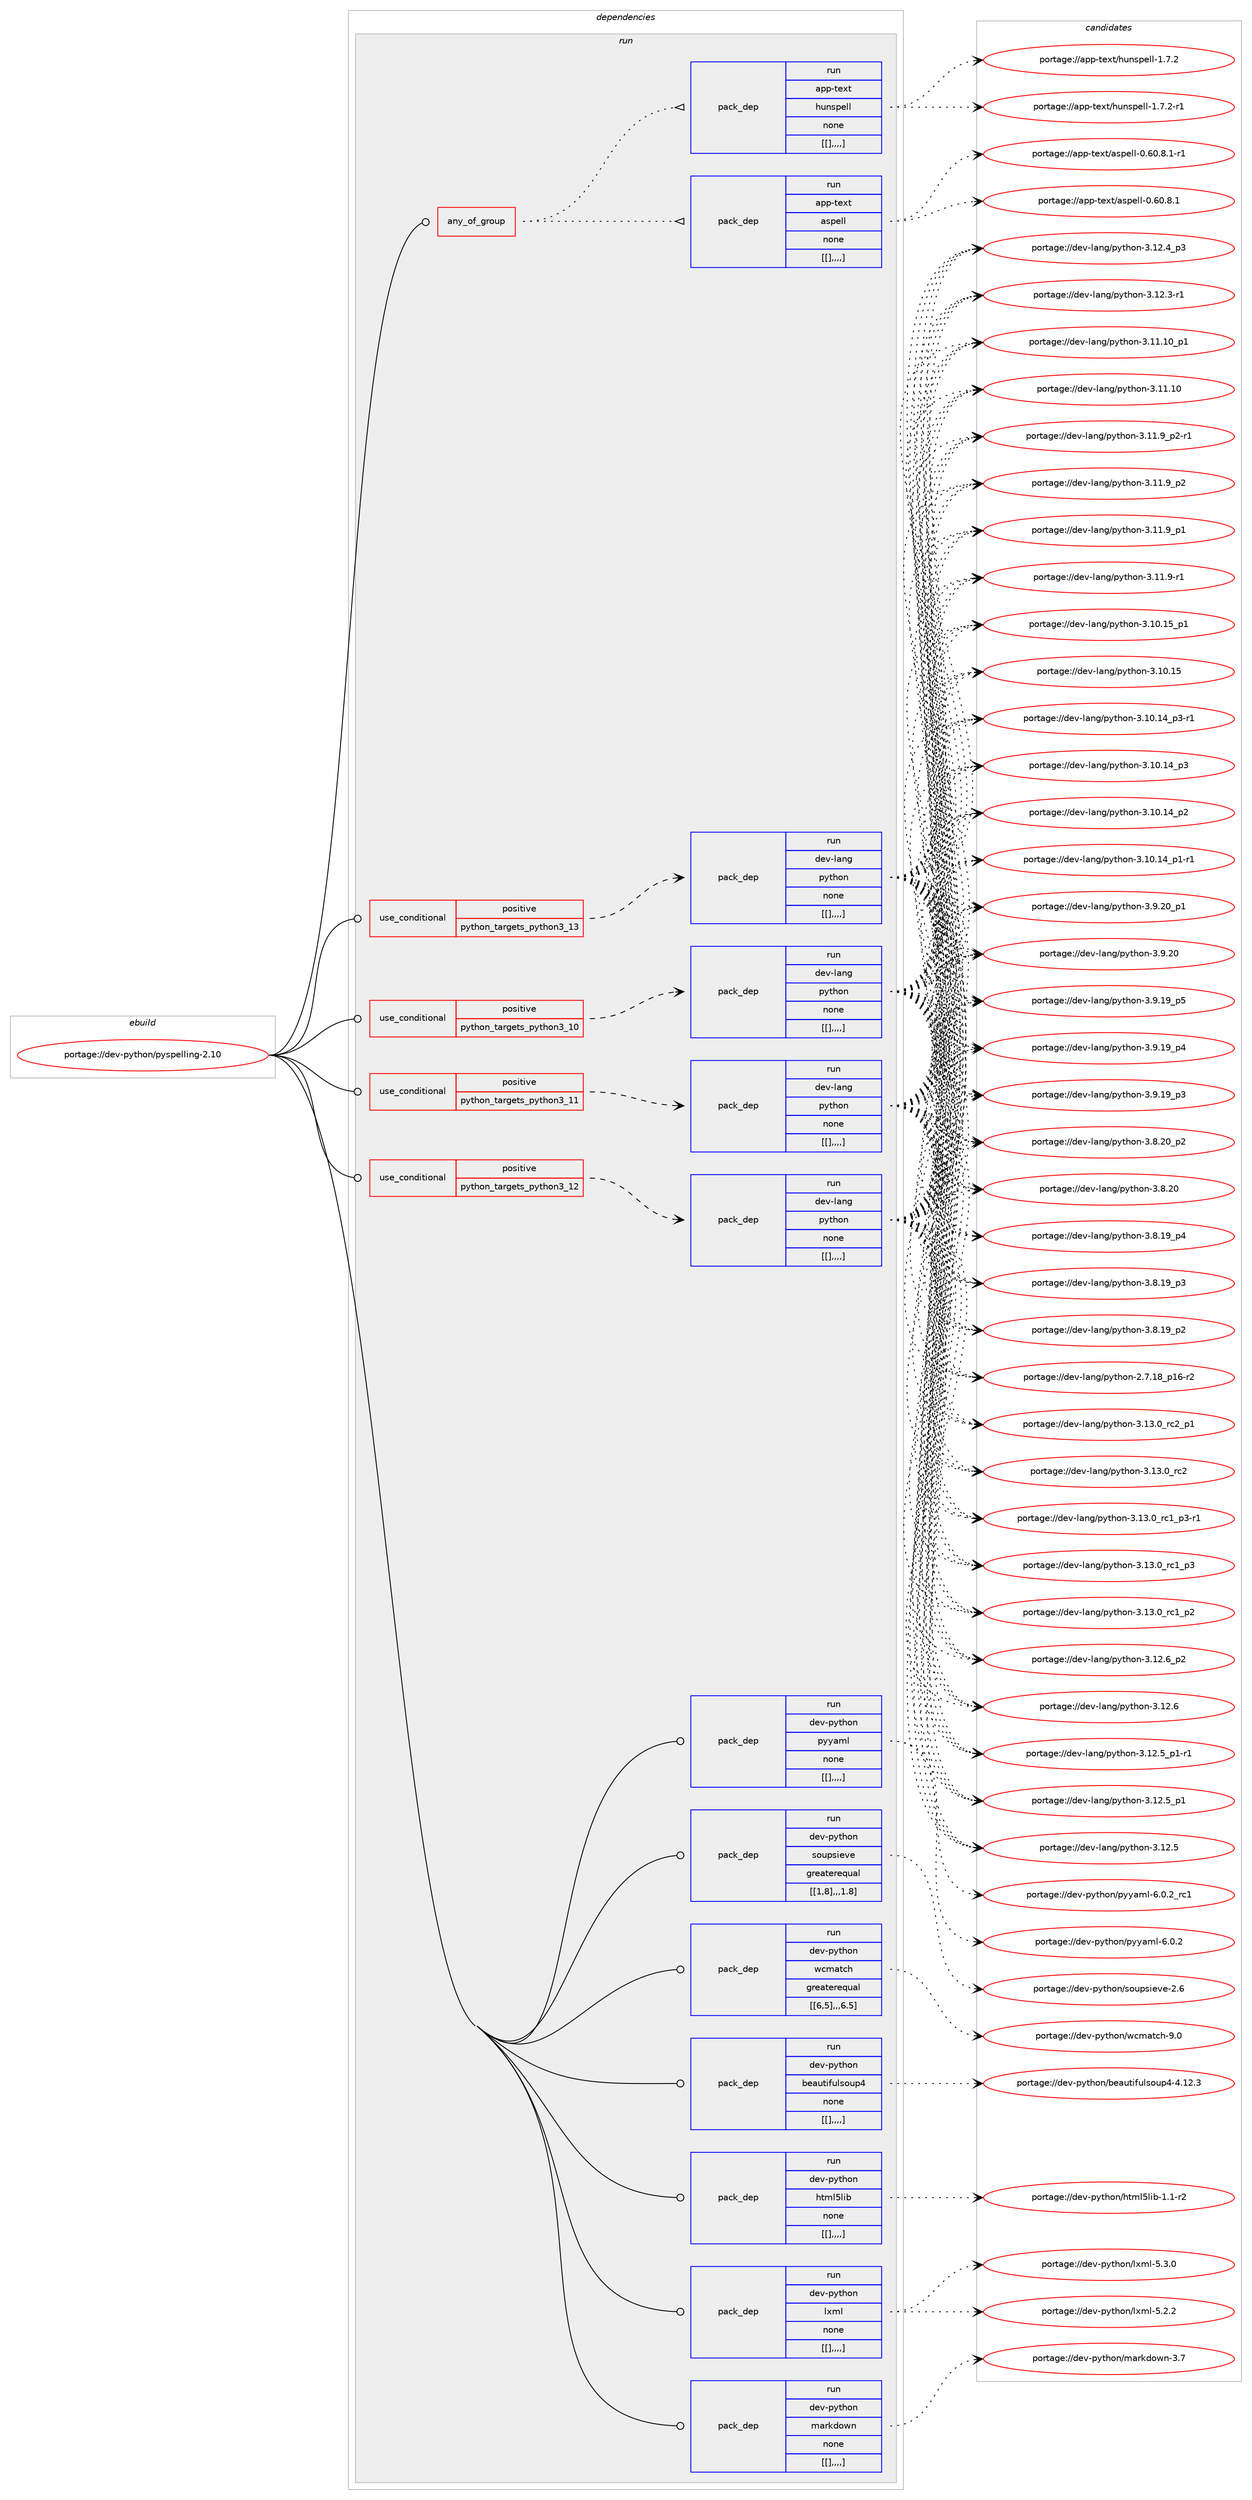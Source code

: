 digraph prolog {

# *************
# Graph options
# *************

newrank=true;
concentrate=true;
compound=true;
graph [rankdir=LR,fontname=Helvetica,fontsize=10,ranksep=1.5];#, ranksep=2.5, nodesep=0.2];
edge  [arrowhead=vee];
node  [fontname=Helvetica,fontsize=10];

# **********
# The ebuild
# **********

subgraph cluster_leftcol {
color=gray;
label=<<i>ebuild</i>>;
id [label="portage://dev-python/pyspelling-2.10", color=red, width=4, href="../dev-python/pyspelling-2.10.svg"];
}

# ****************
# The dependencies
# ****************

subgraph cluster_midcol {
color=gray;
label=<<i>dependencies</i>>;
subgraph cluster_compile {
fillcolor="#eeeeee";
style=filled;
label=<<i>compile</i>>;
}
subgraph cluster_compileandrun {
fillcolor="#eeeeee";
style=filled;
label=<<i>compile and run</i>>;
}
subgraph cluster_run {
fillcolor="#eeeeee";
style=filled;
label=<<i>run</i>>;
subgraph any1102 {
dependency161570 [label=<<TABLE BORDER="0" CELLBORDER="1" CELLSPACING="0" CELLPADDING="4"><TR><TD CELLPADDING="10">any_of_group</TD></TR></TABLE>>, shape=none, color=red];subgraph pack120979 {
dependency161571 [label=<<TABLE BORDER="0" CELLBORDER="1" CELLSPACING="0" CELLPADDING="4" WIDTH="220"><TR><TD ROWSPAN="6" CELLPADDING="30">pack_dep</TD></TR><TR><TD WIDTH="110">run</TD></TR><TR><TD>app-text</TD></TR><TR><TD>aspell</TD></TR><TR><TD>none</TD></TR><TR><TD>[[],,,,]</TD></TR></TABLE>>, shape=none, color=blue];
}
dependency161570:e -> dependency161571:w [weight=20,style="dotted",arrowhead="oinv"];
subgraph pack120980 {
dependency161572 [label=<<TABLE BORDER="0" CELLBORDER="1" CELLSPACING="0" CELLPADDING="4" WIDTH="220"><TR><TD ROWSPAN="6" CELLPADDING="30">pack_dep</TD></TR><TR><TD WIDTH="110">run</TD></TR><TR><TD>app-text</TD></TR><TR><TD>hunspell</TD></TR><TR><TD>none</TD></TR><TR><TD>[[],,,,]</TD></TR></TABLE>>, shape=none, color=blue];
}
dependency161570:e -> dependency161572:w [weight=20,style="dotted",arrowhead="oinv"];
}
id:e -> dependency161570:w [weight=20,style="solid",arrowhead="odot"];
subgraph cond39339 {
dependency161573 [label=<<TABLE BORDER="0" CELLBORDER="1" CELLSPACING="0" CELLPADDING="4"><TR><TD ROWSPAN="3" CELLPADDING="10">use_conditional</TD></TR><TR><TD>positive</TD></TR><TR><TD>python_targets_python3_10</TD></TR></TABLE>>, shape=none, color=red];
subgraph pack120981 {
dependency161574 [label=<<TABLE BORDER="0" CELLBORDER="1" CELLSPACING="0" CELLPADDING="4" WIDTH="220"><TR><TD ROWSPAN="6" CELLPADDING="30">pack_dep</TD></TR><TR><TD WIDTH="110">run</TD></TR><TR><TD>dev-lang</TD></TR><TR><TD>python</TD></TR><TR><TD>none</TD></TR><TR><TD>[[],,,,]</TD></TR></TABLE>>, shape=none, color=blue];
}
dependency161573:e -> dependency161574:w [weight=20,style="dashed",arrowhead="vee"];
}
id:e -> dependency161573:w [weight=20,style="solid",arrowhead="odot"];
subgraph cond39340 {
dependency161575 [label=<<TABLE BORDER="0" CELLBORDER="1" CELLSPACING="0" CELLPADDING="4"><TR><TD ROWSPAN="3" CELLPADDING="10">use_conditional</TD></TR><TR><TD>positive</TD></TR><TR><TD>python_targets_python3_11</TD></TR></TABLE>>, shape=none, color=red];
subgraph pack120982 {
dependency161576 [label=<<TABLE BORDER="0" CELLBORDER="1" CELLSPACING="0" CELLPADDING="4" WIDTH="220"><TR><TD ROWSPAN="6" CELLPADDING="30">pack_dep</TD></TR><TR><TD WIDTH="110">run</TD></TR><TR><TD>dev-lang</TD></TR><TR><TD>python</TD></TR><TR><TD>none</TD></TR><TR><TD>[[],,,,]</TD></TR></TABLE>>, shape=none, color=blue];
}
dependency161575:e -> dependency161576:w [weight=20,style="dashed",arrowhead="vee"];
}
id:e -> dependency161575:w [weight=20,style="solid",arrowhead="odot"];
subgraph cond39341 {
dependency161577 [label=<<TABLE BORDER="0" CELLBORDER="1" CELLSPACING="0" CELLPADDING="4"><TR><TD ROWSPAN="3" CELLPADDING="10">use_conditional</TD></TR><TR><TD>positive</TD></TR><TR><TD>python_targets_python3_12</TD></TR></TABLE>>, shape=none, color=red];
subgraph pack120983 {
dependency161578 [label=<<TABLE BORDER="0" CELLBORDER="1" CELLSPACING="0" CELLPADDING="4" WIDTH="220"><TR><TD ROWSPAN="6" CELLPADDING="30">pack_dep</TD></TR><TR><TD WIDTH="110">run</TD></TR><TR><TD>dev-lang</TD></TR><TR><TD>python</TD></TR><TR><TD>none</TD></TR><TR><TD>[[],,,,]</TD></TR></TABLE>>, shape=none, color=blue];
}
dependency161577:e -> dependency161578:w [weight=20,style="dashed",arrowhead="vee"];
}
id:e -> dependency161577:w [weight=20,style="solid",arrowhead="odot"];
subgraph cond39342 {
dependency161579 [label=<<TABLE BORDER="0" CELLBORDER="1" CELLSPACING="0" CELLPADDING="4"><TR><TD ROWSPAN="3" CELLPADDING="10">use_conditional</TD></TR><TR><TD>positive</TD></TR><TR><TD>python_targets_python3_13</TD></TR></TABLE>>, shape=none, color=red];
subgraph pack120984 {
dependency161580 [label=<<TABLE BORDER="0" CELLBORDER="1" CELLSPACING="0" CELLPADDING="4" WIDTH="220"><TR><TD ROWSPAN="6" CELLPADDING="30">pack_dep</TD></TR><TR><TD WIDTH="110">run</TD></TR><TR><TD>dev-lang</TD></TR><TR><TD>python</TD></TR><TR><TD>none</TD></TR><TR><TD>[[],,,,]</TD></TR></TABLE>>, shape=none, color=blue];
}
dependency161579:e -> dependency161580:w [weight=20,style="dashed",arrowhead="vee"];
}
id:e -> dependency161579:w [weight=20,style="solid",arrowhead="odot"];
subgraph pack120985 {
dependency161581 [label=<<TABLE BORDER="0" CELLBORDER="1" CELLSPACING="0" CELLPADDING="4" WIDTH="220"><TR><TD ROWSPAN="6" CELLPADDING="30">pack_dep</TD></TR><TR><TD WIDTH="110">run</TD></TR><TR><TD>dev-python</TD></TR><TR><TD>beautifulsoup4</TD></TR><TR><TD>none</TD></TR><TR><TD>[[],,,,]</TD></TR></TABLE>>, shape=none, color=blue];
}
id:e -> dependency161581:w [weight=20,style="solid",arrowhead="odot"];
subgraph pack120986 {
dependency161582 [label=<<TABLE BORDER="0" CELLBORDER="1" CELLSPACING="0" CELLPADDING="4" WIDTH="220"><TR><TD ROWSPAN="6" CELLPADDING="30">pack_dep</TD></TR><TR><TD WIDTH="110">run</TD></TR><TR><TD>dev-python</TD></TR><TR><TD>html5lib</TD></TR><TR><TD>none</TD></TR><TR><TD>[[],,,,]</TD></TR></TABLE>>, shape=none, color=blue];
}
id:e -> dependency161582:w [weight=20,style="solid",arrowhead="odot"];
subgraph pack120987 {
dependency161583 [label=<<TABLE BORDER="0" CELLBORDER="1" CELLSPACING="0" CELLPADDING="4" WIDTH="220"><TR><TD ROWSPAN="6" CELLPADDING="30">pack_dep</TD></TR><TR><TD WIDTH="110">run</TD></TR><TR><TD>dev-python</TD></TR><TR><TD>lxml</TD></TR><TR><TD>none</TD></TR><TR><TD>[[],,,,]</TD></TR></TABLE>>, shape=none, color=blue];
}
id:e -> dependency161583:w [weight=20,style="solid",arrowhead="odot"];
subgraph pack120988 {
dependency161584 [label=<<TABLE BORDER="0" CELLBORDER="1" CELLSPACING="0" CELLPADDING="4" WIDTH="220"><TR><TD ROWSPAN="6" CELLPADDING="30">pack_dep</TD></TR><TR><TD WIDTH="110">run</TD></TR><TR><TD>dev-python</TD></TR><TR><TD>markdown</TD></TR><TR><TD>none</TD></TR><TR><TD>[[],,,,]</TD></TR></TABLE>>, shape=none, color=blue];
}
id:e -> dependency161584:w [weight=20,style="solid",arrowhead="odot"];
subgraph pack120989 {
dependency161585 [label=<<TABLE BORDER="0" CELLBORDER="1" CELLSPACING="0" CELLPADDING="4" WIDTH="220"><TR><TD ROWSPAN="6" CELLPADDING="30">pack_dep</TD></TR><TR><TD WIDTH="110">run</TD></TR><TR><TD>dev-python</TD></TR><TR><TD>pyyaml</TD></TR><TR><TD>none</TD></TR><TR><TD>[[],,,,]</TD></TR></TABLE>>, shape=none, color=blue];
}
id:e -> dependency161585:w [weight=20,style="solid",arrowhead="odot"];
subgraph pack120990 {
dependency161586 [label=<<TABLE BORDER="0" CELLBORDER="1" CELLSPACING="0" CELLPADDING="4" WIDTH="220"><TR><TD ROWSPAN="6" CELLPADDING="30">pack_dep</TD></TR><TR><TD WIDTH="110">run</TD></TR><TR><TD>dev-python</TD></TR><TR><TD>soupsieve</TD></TR><TR><TD>greaterequal</TD></TR><TR><TD>[[1,8],,,1.8]</TD></TR></TABLE>>, shape=none, color=blue];
}
id:e -> dependency161586:w [weight=20,style="solid",arrowhead="odot"];
subgraph pack120991 {
dependency161587 [label=<<TABLE BORDER="0" CELLBORDER="1" CELLSPACING="0" CELLPADDING="4" WIDTH="220"><TR><TD ROWSPAN="6" CELLPADDING="30">pack_dep</TD></TR><TR><TD WIDTH="110">run</TD></TR><TR><TD>dev-python</TD></TR><TR><TD>wcmatch</TD></TR><TR><TD>greaterequal</TD></TR><TR><TD>[[6,5],,,6.5]</TD></TR></TABLE>>, shape=none, color=blue];
}
id:e -> dependency161587:w [weight=20,style="solid",arrowhead="odot"];
}
}

# **************
# The candidates
# **************

subgraph cluster_choices {
rank=same;
color=gray;
label=<<i>candidates</i>>;

subgraph choice120979 {
color=black;
nodesep=1;
choice971121124511610112011647971151121011081084548465448465646494511449 [label="portage://app-text/aspell-0.60.8.1-r1", color=red, width=4,href="../app-text/aspell-0.60.8.1-r1.svg"];
choice97112112451161011201164797115112101108108454846544846564649 [label="portage://app-text/aspell-0.60.8.1", color=red, width=4,href="../app-text/aspell-0.60.8.1.svg"];
dependency161571:e -> choice971121124511610112011647971151121011081084548465448465646494511449:w [style=dotted,weight="100"];
dependency161571:e -> choice97112112451161011201164797115112101108108454846544846564649:w [style=dotted,weight="100"];
}
subgraph choice120980 {
color=black;
nodesep=1;
choice9711211245116101120116471041171101151121011081084549465546504511449 [label="portage://app-text/hunspell-1.7.2-r1", color=red, width=4,href="../app-text/hunspell-1.7.2-r1.svg"];
choice971121124511610112011647104117110115112101108108454946554650 [label="portage://app-text/hunspell-1.7.2", color=red, width=4,href="../app-text/hunspell-1.7.2.svg"];
dependency161572:e -> choice9711211245116101120116471041171101151121011081084549465546504511449:w [style=dotted,weight="100"];
dependency161572:e -> choice971121124511610112011647104117110115112101108108454946554650:w [style=dotted,weight="100"];
}
subgraph choice120981 {
color=black;
nodesep=1;
choice100101118451089711010347112121116104111110455146495146489511499509511249 [label="portage://dev-lang/python-3.13.0_rc2_p1", color=red, width=4,href="../dev-lang/python-3.13.0_rc2_p1.svg"];
choice10010111845108971101034711212111610411111045514649514648951149950 [label="portage://dev-lang/python-3.13.0_rc2", color=red, width=4,href="../dev-lang/python-3.13.0_rc2.svg"];
choice1001011184510897110103471121211161041111104551464951464895114994995112514511449 [label="portage://dev-lang/python-3.13.0_rc1_p3-r1", color=red, width=4,href="../dev-lang/python-3.13.0_rc1_p3-r1.svg"];
choice100101118451089711010347112121116104111110455146495146489511499499511251 [label="portage://dev-lang/python-3.13.0_rc1_p3", color=red, width=4,href="../dev-lang/python-3.13.0_rc1_p3.svg"];
choice100101118451089711010347112121116104111110455146495146489511499499511250 [label="portage://dev-lang/python-3.13.0_rc1_p2", color=red, width=4,href="../dev-lang/python-3.13.0_rc1_p2.svg"];
choice100101118451089711010347112121116104111110455146495046549511250 [label="portage://dev-lang/python-3.12.6_p2", color=red, width=4,href="../dev-lang/python-3.12.6_p2.svg"];
choice10010111845108971101034711212111610411111045514649504654 [label="portage://dev-lang/python-3.12.6", color=red, width=4,href="../dev-lang/python-3.12.6.svg"];
choice1001011184510897110103471121211161041111104551464950465395112494511449 [label="portage://dev-lang/python-3.12.5_p1-r1", color=red, width=4,href="../dev-lang/python-3.12.5_p1-r1.svg"];
choice100101118451089711010347112121116104111110455146495046539511249 [label="portage://dev-lang/python-3.12.5_p1", color=red, width=4,href="../dev-lang/python-3.12.5_p1.svg"];
choice10010111845108971101034711212111610411111045514649504653 [label="portage://dev-lang/python-3.12.5", color=red, width=4,href="../dev-lang/python-3.12.5.svg"];
choice100101118451089711010347112121116104111110455146495046529511251 [label="portage://dev-lang/python-3.12.4_p3", color=red, width=4,href="../dev-lang/python-3.12.4_p3.svg"];
choice100101118451089711010347112121116104111110455146495046514511449 [label="portage://dev-lang/python-3.12.3-r1", color=red, width=4,href="../dev-lang/python-3.12.3-r1.svg"];
choice10010111845108971101034711212111610411111045514649494649489511249 [label="portage://dev-lang/python-3.11.10_p1", color=red, width=4,href="../dev-lang/python-3.11.10_p1.svg"];
choice1001011184510897110103471121211161041111104551464949464948 [label="portage://dev-lang/python-3.11.10", color=red, width=4,href="../dev-lang/python-3.11.10.svg"];
choice1001011184510897110103471121211161041111104551464949465795112504511449 [label="portage://dev-lang/python-3.11.9_p2-r1", color=red, width=4,href="../dev-lang/python-3.11.9_p2-r1.svg"];
choice100101118451089711010347112121116104111110455146494946579511250 [label="portage://dev-lang/python-3.11.9_p2", color=red, width=4,href="../dev-lang/python-3.11.9_p2.svg"];
choice100101118451089711010347112121116104111110455146494946579511249 [label="portage://dev-lang/python-3.11.9_p1", color=red, width=4,href="../dev-lang/python-3.11.9_p1.svg"];
choice100101118451089711010347112121116104111110455146494946574511449 [label="portage://dev-lang/python-3.11.9-r1", color=red, width=4,href="../dev-lang/python-3.11.9-r1.svg"];
choice10010111845108971101034711212111610411111045514649484649539511249 [label="portage://dev-lang/python-3.10.15_p1", color=red, width=4,href="../dev-lang/python-3.10.15_p1.svg"];
choice1001011184510897110103471121211161041111104551464948464953 [label="portage://dev-lang/python-3.10.15", color=red, width=4,href="../dev-lang/python-3.10.15.svg"];
choice100101118451089711010347112121116104111110455146494846495295112514511449 [label="portage://dev-lang/python-3.10.14_p3-r1", color=red, width=4,href="../dev-lang/python-3.10.14_p3-r1.svg"];
choice10010111845108971101034711212111610411111045514649484649529511251 [label="portage://dev-lang/python-3.10.14_p3", color=red, width=4,href="../dev-lang/python-3.10.14_p3.svg"];
choice10010111845108971101034711212111610411111045514649484649529511250 [label="portage://dev-lang/python-3.10.14_p2", color=red, width=4,href="../dev-lang/python-3.10.14_p2.svg"];
choice100101118451089711010347112121116104111110455146494846495295112494511449 [label="portage://dev-lang/python-3.10.14_p1-r1", color=red, width=4,href="../dev-lang/python-3.10.14_p1-r1.svg"];
choice100101118451089711010347112121116104111110455146574650489511249 [label="portage://dev-lang/python-3.9.20_p1", color=red, width=4,href="../dev-lang/python-3.9.20_p1.svg"];
choice10010111845108971101034711212111610411111045514657465048 [label="portage://dev-lang/python-3.9.20", color=red, width=4,href="../dev-lang/python-3.9.20.svg"];
choice100101118451089711010347112121116104111110455146574649579511253 [label="portage://dev-lang/python-3.9.19_p5", color=red, width=4,href="../dev-lang/python-3.9.19_p5.svg"];
choice100101118451089711010347112121116104111110455146574649579511252 [label="portage://dev-lang/python-3.9.19_p4", color=red, width=4,href="../dev-lang/python-3.9.19_p4.svg"];
choice100101118451089711010347112121116104111110455146574649579511251 [label="portage://dev-lang/python-3.9.19_p3", color=red, width=4,href="../dev-lang/python-3.9.19_p3.svg"];
choice100101118451089711010347112121116104111110455146564650489511250 [label="portage://dev-lang/python-3.8.20_p2", color=red, width=4,href="../dev-lang/python-3.8.20_p2.svg"];
choice10010111845108971101034711212111610411111045514656465048 [label="portage://dev-lang/python-3.8.20", color=red, width=4,href="../dev-lang/python-3.8.20.svg"];
choice100101118451089711010347112121116104111110455146564649579511252 [label="portage://dev-lang/python-3.8.19_p4", color=red, width=4,href="../dev-lang/python-3.8.19_p4.svg"];
choice100101118451089711010347112121116104111110455146564649579511251 [label="portage://dev-lang/python-3.8.19_p3", color=red, width=4,href="../dev-lang/python-3.8.19_p3.svg"];
choice100101118451089711010347112121116104111110455146564649579511250 [label="portage://dev-lang/python-3.8.19_p2", color=red, width=4,href="../dev-lang/python-3.8.19_p2.svg"];
choice100101118451089711010347112121116104111110455046554649569511249544511450 [label="portage://dev-lang/python-2.7.18_p16-r2", color=red, width=4,href="../dev-lang/python-2.7.18_p16-r2.svg"];
dependency161574:e -> choice100101118451089711010347112121116104111110455146495146489511499509511249:w [style=dotted,weight="100"];
dependency161574:e -> choice10010111845108971101034711212111610411111045514649514648951149950:w [style=dotted,weight="100"];
dependency161574:e -> choice1001011184510897110103471121211161041111104551464951464895114994995112514511449:w [style=dotted,weight="100"];
dependency161574:e -> choice100101118451089711010347112121116104111110455146495146489511499499511251:w [style=dotted,weight="100"];
dependency161574:e -> choice100101118451089711010347112121116104111110455146495146489511499499511250:w [style=dotted,weight="100"];
dependency161574:e -> choice100101118451089711010347112121116104111110455146495046549511250:w [style=dotted,weight="100"];
dependency161574:e -> choice10010111845108971101034711212111610411111045514649504654:w [style=dotted,weight="100"];
dependency161574:e -> choice1001011184510897110103471121211161041111104551464950465395112494511449:w [style=dotted,weight="100"];
dependency161574:e -> choice100101118451089711010347112121116104111110455146495046539511249:w [style=dotted,weight="100"];
dependency161574:e -> choice10010111845108971101034711212111610411111045514649504653:w [style=dotted,weight="100"];
dependency161574:e -> choice100101118451089711010347112121116104111110455146495046529511251:w [style=dotted,weight="100"];
dependency161574:e -> choice100101118451089711010347112121116104111110455146495046514511449:w [style=dotted,weight="100"];
dependency161574:e -> choice10010111845108971101034711212111610411111045514649494649489511249:w [style=dotted,weight="100"];
dependency161574:e -> choice1001011184510897110103471121211161041111104551464949464948:w [style=dotted,weight="100"];
dependency161574:e -> choice1001011184510897110103471121211161041111104551464949465795112504511449:w [style=dotted,weight="100"];
dependency161574:e -> choice100101118451089711010347112121116104111110455146494946579511250:w [style=dotted,weight="100"];
dependency161574:e -> choice100101118451089711010347112121116104111110455146494946579511249:w [style=dotted,weight="100"];
dependency161574:e -> choice100101118451089711010347112121116104111110455146494946574511449:w [style=dotted,weight="100"];
dependency161574:e -> choice10010111845108971101034711212111610411111045514649484649539511249:w [style=dotted,weight="100"];
dependency161574:e -> choice1001011184510897110103471121211161041111104551464948464953:w [style=dotted,weight="100"];
dependency161574:e -> choice100101118451089711010347112121116104111110455146494846495295112514511449:w [style=dotted,weight="100"];
dependency161574:e -> choice10010111845108971101034711212111610411111045514649484649529511251:w [style=dotted,weight="100"];
dependency161574:e -> choice10010111845108971101034711212111610411111045514649484649529511250:w [style=dotted,weight="100"];
dependency161574:e -> choice100101118451089711010347112121116104111110455146494846495295112494511449:w [style=dotted,weight="100"];
dependency161574:e -> choice100101118451089711010347112121116104111110455146574650489511249:w [style=dotted,weight="100"];
dependency161574:e -> choice10010111845108971101034711212111610411111045514657465048:w [style=dotted,weight="100"];
dependency161574:e -> choice100101118451089711010347112121116104111110455146574649579511253:w [style=dotted,weight="100"];
dependency161574:e -> choice100101118451089711010347112121116104111110455146574649579511252:w [style=dotted,weight="100"];
dependency161574:e -> choice100101118451089711010347112121116104111110455146574649579511251:w [style=dotted,weight="100"];
dependency161574:e -> choice100101118451089711010347112121116104111110455146564650489511250:w [style=dotted,weight="100"];
dependency161574:e -> choice10010111845108971101034711212111610411111045514656465048:w [style=dotted,weight="100"];
dependency161574:e -> choice100101118451089711010347112121116104111110455146564649579511252:w [style=dotted,weight="100"];
dependency161574:e -> choice100101118451089711010347112121116104111110455146564649579511251:w [style=dotted,weight="100"];
dependency161574:e -> choice100101118451089711010347112121116104111110455146564649579511250:w [style=dotted,weight="100"];
dependency161574:e -> choice100101118451089711010347112121116104111110455046554649569511249544511450:w [style=dotted,weight="100"];
}
subgraph choice120982 {
color=black;
nodesep=1;
choice100101118451089711010347112121116104111110455146495146489511499509511249 [label="portage://dev-lang/python-3.13.0_rc2_p1", color=red, width=4,href="../dev-lang/python-3.13.0_rc2_p1.svg"];
choice10010111845108971101034711212111610411111045514649514648951149950 [label="portage://dev-lang/python-3.13.0_rc2", color=red, width=4,href="../dev-lang/python-3.13.0_rc2.svg"];
choice1001011184510897110103471121211161041111104551464951464895114994995112514511449 [label="portage://dev-lang/python-3.13.0_rc1_p3-r1", color=red, width=4,href="../dev-lang/python-3.13.0_rc1_p3-r1.svg"];
choice100101118451089711010347112121116104111110455146495146489511499499511251 [label="portage://dev-lang/python-3.13.0_rc1_p3", color=red, width=4,href="../dev-lang/python-3.13.0_rc1_p3.svg"];
choice100101118451089711010347112121116104111110455146495146489511499499511250 [label="portage://dev-lang/python-3.13.0_rc1_p2", color=red, width=4,href="../dev-lang/python-3.13.0_rc1_p2.svg"];
choice100101118451089711010347112121116104111110455146495046549511250 [label="portage://dev-lang/python-3.12.6_p2", color=red, width=4,href="../dev-lang/python-3.12.6_p2.svg"];
choice10010111845108971101034711212111610411111045514649504654 [label="portage://dev-lang/python-3.12.6", color=red, width=4,href="../dev-lang/python-3.12.6.svg"];
choice1001011184510897110103471121211161041111104551464950465395112494511449 [label="portage://dev-lang/python-3.12.5_p1-r1", color=red, width=4,href="../dev-lang/python-3.12.5_p1-r1.svg"];
choice100101118451089711010347112121116104111110455146495046539511249 [label="portage://dev-lang/python-3.12.5_p1", color=red, width=4,href="../dev-lang/python-3.12.5_p1.svg"];
choice10010111845108971101034711212111610411111045514649504653 [label="portage://dev-lang/python-3.12.5", color=red, width=4,href="../dev-lang/python-3.12.5.svg"];
choice100101118451089711010347112121116104111110455146495046529511251 [label="portage://dev-lang/python-3.12.4_p3", color=red, width=4,href="../dev-lang/python-3.12.4_p3.svg"];
choice100101118451089711010347112121116104111110455146495046514511449 [label="portage://dev-lang/python-3.12.3-r1", color=red, width=4,href="../dev-lang/python-3.12.3-r1.svg"];
choice10010111845108971101034711212111610411111045514649494649489511249 [label="portage://dev-lang/python-3.11.10_p1", color=red, width=4,href="../dev-lang/python-3.11.10_p1.svg"];
choice1001011184510897110103471121211161041111104551464949464948 [label="portage://dev-lang/python-3.11.10", color=red, width=4,href="../dev-lang/python-3.11.10.svg"];
choice1001011184510897110103471121211161041111104551464949465795112504511449 [label="portage://dev-lang/python-3.11.9_p2-r1", color=red, width=4,href="../dev-lang/python-3.11.9_p2-r1.svg"];
choice100101118451089711010347112121116104111110455146494946579511250 [label="portage://dev-lang/python-3.11.9_p2", color=red, width=4,href="../dev-lang/python-3.11.9_p2.svg"];
choice100101118451089711010347112121116104111110455146494946579511249 [label="portage://dev-lang/python-3.11.9_p1", color=red, width=4,href="../dev-lang/python-3.11.9_p1.svg"];
choice100101118451089711010347112121116104111110455146494946574511449 [label="portage://dev-lang/python-3.11.9-r1", color=red, width=4,href="../dev-lang/python-3.11.9-r1.svg"];
choice10010111845108971101034711212111610411111045514649484649539511249 [label="portage://dev-lang/python-3.10.15_p1", color=red, width=4,href="../dev-lang/python-3.10.15_p1.svg"];
choice1001011184510897110103471121211161041111104551464948464953 [label="portage://dev-lang/python-3.10.15", color=red, width=4,href="../dev-lang/python-3.10.15.svg"];
choice100101118451089711010347112121116104111110455146494846495295112514511449 [label="portage://dev-lang/python-3.10.14_p3-r1", color=red, width=4,href="../dev-lang/python-3.10.14_p3-r1.svg"];
choice10010111845108971101034711212111610411111045514649484649529511251 [label="portage://dev-lang/python-3.10.14_p3", color=red, width=4,href="../dev-lang/python-3.10.14_p3.svg"];
choice10010111845108971101034711212111610411111045514649484649529511250 [label="portage://dev-lang/python-3.10.14_p2", color=red, width=4,href="../dev-lang/python-3.10.14_p2.svg"];
choice100101118451089711010347112121116104111110455146494846495295112494511449 [label="portage://dev-lang/python-3.10.14_p1-r1", color=red, width=4,href="../dev-lang/python-3.10.14_p1-r1.svg"];
choice100101118451089711010347112121116104111110455146574650489511249 [label="portage://dev-lang/python-3.9.20_p1", color=red, width=4,href="../dev-lang/python-3.9.20_p1.svg"];
choice10010111845108971101034711212111610411111045514657465048 [label="portage://dev-lang/python-3.9.20", color=red, width=4,href="../dev-lang/python-3.9.20.svg"];
choice100101118451089711010347112121116104111110455146574649579511253 [label="portage://dev-lang/python-3.9.19_p5", color=red, width=4,href="../dev-lang/python-3.9.19_p5.svg"];
choice100101118451089711010347112121116104111110455146574649579511252 [label="portage://dev-lang/python-3.9.19_p4", color=red, width=4,href="../dev-lang/python-3.9.19_p4.svg"];
choice100101118451089711010347112121116104111110455146574649579511251 [label="portage://dev-lang/python-3.9.19_p3", color=red, width=4,href="../dev-lang/python-3.9.19_p3.svg"];
choice100101118451089711010347112121116104111110455146564650489511250 [label="portage://dev-lang/python-3.8.20_p2", color=red, width=4,href="../dev-lang/python-3.8.20_p2.svg"];
choice10010111845108971101034711212111610411111045514656465048 [label="portage://dev-lang/python-3.8.20", color=red, width=4,href="../dev-lang/python-3.8.20.svg"];
choice100101118451089711010347112121116104111110455146564649579511252 [label="portage://dev-lang/python-3.8.19_p4", color=red, width=4,href="../dev-lang/python-3.8.19_p4.svg"];
choice100101118451089711010347112121116104111110455146564649579511251 [label="portage://dev-lang/python-3.8.19_p3", color=red, width=4,href="../dev-lang/python-3.8.19_p3.svg"];
choice100101118451089711010347112121116104111110455146564649579511250 [label="portage://dev-lang/python-3.8.19_p2", color=red, width=4,href="../dev-lang/python-3.8.19_p2.svg"];
choice100101118451089711010347112121116104111110455046554649569511249544511450 [label="portage://dev-lang/python-2.7.18_p16-r2", color=red, width=4,href="../dev-lang/python-2.7.18_p16-r2.svg"];
dependency161576:e -> choice100101118451089711010347112121116104111110455146495146489511499509511249:w [style=dotted,weight="100"];
dependency161576:e -> choice10010111845108971101034711212111610411111045514649514648951149950:w [style=dotted,weight="100"];
dependency161576:e -> choice1001011184510897110103471121211161041111104551464951464895114994995112514511449:w [style=dotted,weight="100"];
dependency161576:e -> choice100101118451089711010347112121116104111110455146495146489511499499511251:w [style=dotted,weight="100"];
dependency161576:e -> choice100101118451089711010347112121116104111110455146495146489511499499511250:w [style=dotted,weight="100"];
dependency161576:e -> choice100101118451089711010347112121116104111110455146495046549511250:w [style=dotted,weight="100"];
dependency161576:e -> choice10010111845108971101034711212111610411111045514649504654:w [style=dotted,weight="100"];
dependency161576:e -> choice1001011184510897110103471121211161041111104551464950465395112494511449:w [style=dotted,weight="100"];
dependency161576:e -> choice100101118451089711010347112121116104111110455146495046539511249:w [style=dotted,weight="100"];
dependency161576:e -> choice10010111845108971101034711212111610411111045514649504653:w [style=dotted,weight="100"];
dependency161576:e -> choice100101118451089711010347112121116104111110455146495046529511251:w [style=dotted,weight="100"];
dependency161576:e -> choice100101118451089711010347112121116104111110455146495046514511449:w [style=dotted,weight="100"];
dependency161576:e -> choice10010111845108971101034711212111610411111045514649494649489511249:w [style=dotted,weight="100"];
dependency161576:e -> choice1001011184510897110103471121211161041111104551464949464948:w [style=dotted,weight="100"];
dependency161576:e -> choice1001011184510897110103471121211161041111104551464949465795112504511449:w [style=dotted,weight="100"];
dependency161576:e -> choice100101118451089711010347112121116104111110455146494946579511250:w [style=dotted,weight="100"];
dependency161576:e -> choice100101118451089711010347112121116104111110455146494946579511249:w [style=dotted,weight="100"];
dependency161576:e -> choice100101118451089711010347112121116104111110455146494946574511449:w [style=dotted,weight="100"];
dependency161576:e -> choice10010111845108971101034711212111610411111045514649484649539511249:w [style=dotted,weight="100"];
dependency161576:e -> choice1001011184510897110103471121211161041111104551464948464953:w [style=dotted,weight="100"];
dependency161576:e -> choice100101118451089711010347112121116104111110455146494846495295112514511449:w [style=dotted,weight="100"];
dependency161576:e -> choice10010111845108971101034711212111610411111045514649484649529511251:w [style=dotted,weight="100"];
dependency161576:e -> choice10010111845108971101034711212111610411111045514649484649529511250:w [style=dotted,weight="100"];
dependency161576:e -> choice100101118451089711010347112121116104111110455146494846495295112494511449:w [style=dotted,weight="100"];
dependency161576:e -> choice100101118451089711010347112121116104111110455146574650489511249:w [style=dotted,weight="100"];
dependency161576:e -> choice10010111845108971101034711212111610411111045514657465048:w [style=dotted,weight="100"];
dependency161576:e -> choice100101118451089711010347112121116104111110455146574649579511253:w [style=dotted,weight="100"];
dependency161576:e -> choice100101118451089711010347112121116104111110455146574649579511252:w [style=dotted,weight="100"];
dependency161576:e -> choice100101118451089711010347112121116104111110455146574649579511251:w [style=dotted,weight="100"];
dependency161576:e -> choice100101118451089711010347112121116104111110455146564650489511250:w [style=dotted,weight="100"];
dependency161576:e -> choice10010111845108971101034711212111610411111045514656465048:w [style=dotted,weight="100"];
dependency161576:e -> choice100101118451089711010347112121116104111110455146564649579511252:w [style=dotted,weight="100"];
dependency161576:e -> choice100101118451089711010347112121116104111110455146564649579511251:w [style=dotted,weight="100"];
dependency161576:e -> choice100101118451089711010347112121116104111110455146564649579511250:w [style=dotted,weight="100"];
dependency161576:e -> choice100101118451089711010347112121116104111110455046554649569511249544511450:w [style=dotted,weight="100"];
}
subgraph choice120983 {
color=black;
nodesep=1;
choice100101118451089711010347112121116104111110455146495146489511499509511249 [label="portage://dev-lang/python-3.13.0_rc2_p1", color=red, width=4,href="../dev-lang/python-3.13.0_rc2_p1.svg"];
choice10010111845108971101034711212111610411111045514649514648951149950 [label="portage://dev-lang/python-3.13.0_rc2", color=red, width=4,href="../dev-lang/python-3.13.0_rc2.svg"];
choice1001011184510897110103471121211161041111104551464951464895114994995112514511449 [label="portage://dev-lang/python-3.13.0_rc1_p3-r1", color=red, width=4,href="../dev-lang/python-3.13.0_rc1_p3-r1.svg"];
choice100101118451089711010347112121116104111110455146495146489511499499511251 [label="portage://dev-lang/python-3.13.0_rc1_p3", color=red, width=4,href="../dev-lang/python-3.13.0_rc1_p3.svg"];
choice100101118451089711010347112121116104111110455146495146489511499499511250 [label="portage://dev-lang/python-3.13.0_rc1_p2", color=red, width=4,href="../dev-lang/python-3.13.0_rc1_p2.svg"];
choice100101118451089711010347112121116104111110455146495046549511250 [label="portage://dev-lang/python-3.12.6_p2", color=red, width=4,href="../dev-lang/python-3.12.6_p2.svg"];
choice10010111845108971101034711212111610411111045514649504654 [label="portage://dev-lang/python-3.12.6", color=red, width=4,href="../dev-lang/python-3.12.6.svg"];
choice1001011184510897110103471121211161041111104551464950465395112494511449 [label="portage://dev-lang/python-3.12.5_p1-r1", color=red, width=4,href="../dev-lang/python-3.12.5_p1-r1.svg"];
choice100101118451089711010347112121116104111110455146495046539511249 [label="portage://dev-lang/python-3.12.5_p1", color=red, width=4,href="../dev-lang/python-3.12.5_p1.svg"];
choice10010111845108971101034711212111610411111045514649504653 [label="portage://dev-lang/python-3.12.5", color=red, width=4,href="../dev-lang/python-3.12.5.svg"];
choice100101118451089711010347112121116104111110455146495046529511251 [label="portage://dev-lang/python-3.12.4_p3", color=red, width=4,href="../dev-lang/python-3.12.4_p3.svg"];
choice100101118451089711010347112121116104111110455146495046514511449 [label="portage://dev-lang/python-3.12.3-r1", color=red, width=4,href="../dev-lang/python-3.12.3-r1.svg"];
choice10010111845108971101034711212111610411111045514649494649489511249 [label="portage://dev-lang/python-3.11.10_p1", color=red, width=4,href="../dev-lang/python-3.11.10_p1.svg"];
choice1001011184510897110103471121211161041111104551464949464948 [label="portage://dev-lang/python-3.11.10", color=red, width=4,href="../dev-lang/python-3.11.10.svg"];
choice1001011184510897110103471121211161041111104551464949465795112504511449 [label="portage://dev-lang/python-3.11.9_p2-r1", color=red, width=4,href="../dev-lang/python-3.11.9_p2-r1.svg"];
choice100101118451089711010347112121116104111110455146494946579511250 [label="portage://dev-lang/python-3.11.9_p2", color=red, width=4,href="../dev-lang/python-3.11.9_p2.svg"];
choice100101118451089711010347112121116104111110455146494946579511249 [label="portage://dev-lang/python-3.11.9_p1", color=red, width=4,href="../dev-lang/python-3.11.9_p1.svg"];
choice100101118451089711010347112121116104111110455146494946574511449 [label="portage://dev-lang/python-3.11.9-r1", color=red, width=4,href="../dev-lang/python-3.11.9-r1.svg"];
choice10010111845108971101034711212111610411111045514649484649539511249 [label="portage://dev-lang/python-3.10.15_p1", color=red, width=4,href="../dev-lang/python-3.10.15_p1.svg"];
choice1001011184510897110103471121211161041111104551464948464953 [label="portage://dev-lang/python-3.10.15", color=red, width=4,href="../dev-lang/python-3.10.15.svg"];
choice100101118451089711010347112121116104111110455146494846495295112514511449 [label="portage://dev-lang/python-3.10.14_p3-r1", color=red, width=4,href="../dev-lang/python-3.10.14_p3-r1.svg"];
choice10010111845108971101034711212111610411111045514649484649529511251 [label="portage://dev-lang/python-3.10.14_p3", color=red, width=4,href="../dev-lang/python-3.10.14_p3.svg"];
choice10010111845108971101034711212111610411111045514649484649529511250 [label="portage://dev-lang/python-3.10.14_p2", color=red, width=4,href="../dev-lang/python-3.10.14_p2.svg"];
choice100101118451089711010347112121116104111110455146494846495295112494511449 [label="portage://dev-lang/python-3.10.14_p1-r1", color=red, width=4,href="../dev-lang/python-3.10.14_p1-r1.svg"];
choice100101118451089711010347112121116104111110455146574650489511249 [label="portage://dev-lang/python-3.9.20_p1", color=red, width=4,href="../dev-lang/python-3.9.20_p1.svg"];
choice10010111845108971101034711212111610411111045514657465048 [label="portage://dev-lang/python-3.9.20", color=red, width=4,href="../dev-lang/python-3.9.20.svg"];
choice100101118451089711010347112121116104111110455146574649579511253 [label="portage://dev-lang/python-3.9.19_p5", color=red, width=4,href="../dev-lang/python-3.9.19_p5.svg"];
choice100101118451089711010347112121116104111110455146574649579511252 [label="portage://dev-lang/python-3.9.19_p4", color=red, width=4,href="../dev-lang/python-3.9.19_p4.svg"];
choice100101118451089711010347112121116104111110455146574649579511251 [label="portage://dev-lang/python-3.9.19_p3", color=red, width=4,href="../dev-lang/python-3.9.19_p3.svg"];
choice100101118451089711010347112121116104111110455146564650489511250 [label="portage://dev-lang/python-3.8.20_p2", color=red, width=4,href="../dev-lang/python-3.8.20_p2.svg"];
choice10010111845108971101034711212111610411111045514656465048 [label="portage://dev-lang/python-3.8.20", color=red, width=4,href="../dev-lang/python-3.8.20.svg"];
choice100101118451089711010347112121116104111110455146564649579511252 [label="portage://dev-lang/python-3.8.19_p4", color=red, width=4,href="../dev-lang/python-3.8.19_p4.svg"];
choice100101118451089711010347112121116104111110455146564649579511251 [label="portage://dev-lang/python-3.8.19_p3", color=red, width=4,href="../dev-lang/python-3.8.19_p3.svg"];
choice100101118451089711010347112121116104111110455146564649579511250 [label="portage://dev-lang/python-3.8.19_p2", color=red, width=4,href="../dev-lang/python-3.8.19_p2.svg"];
choice100101118451089711010347112121116104111110455046554649569511249544511450 [label="portage://dev-lang/python-2.7.18_p16-r2", color=red, width=4,href="../dev-lang/python-2.7.18_p16-r2.svg"];
dependency161578:e -> choice100101118451089711010347112121116104111110455146495146489511499509511249:w [style=dotted,weight="100"];
dependency161578:e -> choice10010111845108971101034711212111610411111045514649514648951149950:w [style=dotted,weight="100"];
dependency161578:e -> choice1001011184510897110103471121211161041111104551464951464895114994995112514511449:w [style=dotted,weight="100"];
dependency161578:e -> choice100101118451089711010347112121116104111110455146495146489511499499511251:w [style=dotted,weight="100"];
dependency161578:e -> choice100101118451089711010347112121116104111110455146495146489511499499511250:w [style=dotted,weight="100"];
dependency161578:e -> choice100101118451089711010347112121116104111110455146495046549511250:w [style=dotted,weight="100"];
dependency161578:e -> choice10010111845108971101034711212111610411111045514649504654:w [style=dotted,weight="100"];
dependency161578:e -> choice1001011184510897110103471121211161041111104551464950465395112494511449:w [style=dotted,weight="100"];
dependency161578:e -> choice100101118451089711010347112121116104111110455146495046539511249:w [style=dotted,weight="100"];
dependency161578:e -> choice10010111845108971101034711212111610411111045514649504653:w [style=dotted,weight="100"];
dependency161578:e -> choice100101118451089711010347112121116104111110455146495046529511251:w [style=dotted,weight="100"];
dependency161578:e -> choice100101118451089711010347112121116104111110455146495046514511449:w [style=dotted,weight="100"];
dependency161578:e -> choice10010111845108971101034711212111610411111045514649494649489511249:w [style=dotted,weight="100"];
dependency161578:e -> choice1001011184510897110103471121211161041111104551464949464948:w [style=dotted,weight="100"];
dependency161578:e -> choice1001011184510897110103471121211161041111104551464949465795112504511449:w [style=dotted,weight="100"];
dependency161578:e -> choice100101118451089711010347112121116104111110455146494946579511250:w [style=dotted,weight="100"];
dependency161578:e -> choice100101118451089711010347112121116104111110455146494946579511249:w [style=dotted,weight="100"];
dependency161578:e -> choice100101118451089711010347112121116104111110455146494946574511449:w [style=dotted,weight="100"];
dependency161578:e -> choice10010111845108971101034711212111610411111045514649484649539511249:w [style=dotted,weight="100"];
dependency161578:e -> choice1001011184510897110103471121211161041111104551464948464953:w [style=dotted,weight="100"];
dependency161578:e -> choice100101118451089711010347112121116104111110455146494846495295112514511449:w [style=dotted,weight="100"];
dependency161578:e -> choice10010111845108971101034711212111610411111045514649484649529511251:w [style=dotted,weight="100"];
dependency161578:e -> choice10010111845108971101034711212111610411111045514649484649529511250:w [style=dotted,weight="100"];
dependency161578:e -> choice100101118451089711010347112121116104111110455146494846495295112494511449:w [style=dotted,weight="100"];
dependency161578:e -> choice100101118451089711010347112121116104111110455146574650489511249:w [style=dotted,weight="100"];
dependency161578:e -> choice10010111845108971101034711212111610411111045514657465048:w [style=dotted,weight="100"];
dependency161578:e -> choice100101118451089711010347112121116104111110455146574649579511253:w [style=dotted,weight="100"];
dependency161578:e -> choice100101118451089711010347112121116104111110455146574649579511252:w [style=dotted,weight="100"];
dependency161578:e -> choice100101118451089711010347112121116104111110455146574649579511251:w [style=dotted,weight="100"];
dependency161578:e -> choice100101118451089711010347112121116104111110455146564650489511250:w [style=dotted,weight="100"];
dependency161578:e -> choice10010111845108971101034711212111610411111045514656465048:w [style=dotted,weight="100"];
dependency161578:e -> choice100101118451089711010347112121116104111110455146564649579511252:w [style=dotted,weight="100"];
dependency161578:e -> choice100101118451089711010347112121116104111110455146564649579511251:w [style=dotted,weight="100"];
dependency161578:e -> choice100101118451089711010347112121116104111110455146564649579511250:w [style=dotted,weight="100"];
dependency161578:e -> choice100101118451089711010347112121116104111110455046554649569511249544511450:w [style=dotted,weight="100"];
}
subgraph choice120984 {
color=black;
nodesep=1;
choice100101118451089711010347112121116104111110455146495146489511499509511249 [label="portage://dev-lang/python-3.13.0_rc2_p1", color=red, width=4,href="../dev-lang/python-3.13.0_rc2_p1.svg"];
choice10010111845108971101034711212111610411111045514649514648951149950 [label="portage://dev-lang/python-3.13.0_rc2", color=red, width=4,href="../dev-lang/python-3.13.0_rc2.svg"];
choice1001011184510897110103471121211161041111104551464951464895114994995112514511449 [label="portage://dev-lang/python-3.13.0_rc1_p3-r1", color=red, width=4,href="../dev-lang/python-3.13.0_rc1_p3-r1.svg"];
choice100101118451089711010347112121116104111110455146495146489511499499511251 [label="portage://dev-lang/python-3.13.0_rc1_p3", color=red, width=4,href="../dev-lang/python-3.13.0_rc1_p3.svg"];
choice100101118451089711010347112121116104111110455146495146489511499499511250 [label="portage://dev-lang/python-3.13.0_rc1_p2", color=red, width=4,href="../dev-lang/python-3.13.0_rc1_p2.svg"];
choice100101118451089711010347112121116104111110455146495046549511250 [label="portage://dev-lang/python-3.12.6_p2", color=red, width=4,href="../dev-lang/python-3.12.6_p2.svg"];
choice10010111845108971101034711212111610411111045514649504654 [label="portage://dev-lang/python-3.12.6", color=red, width=4,href="../dev-lang/python-3.12.6.svg"];
choice1001011184510897110103471121211161041111104551464950465395112494511449 [label="portage://dev-lang/python-3.12.5_p1-r1", color=red, width=4,href="../dev-lang/python-3.12.5_p1-r1.svg"];
choice100101118451089711010347112121116104111110455146495046539511249 [label="portage://dev-lang/python-3.12.5_p1", color=red, width=4,href="../dev-lang/python-3.12.5_p1.svg"];
choice10010111845108971101034711212111610411111045514649504653 [label="portage://dev-lang/python-3.12.5", color=red, width=4,href="../dev-lang/python-3.12.5.svg"];
choice100101118451089711010347112121116104111110455146495046529511251 [label="portage://dev-lang/python-3.12.4_p3", color=red, width=4,href="../dev-lang/python-3.12.4_p3.svg"];
choice100101118451089711010347112121116104111110455146495046514511449 [label="portage://dev-lang/python-3.12.3-r1", color=red, width=4,href="../dev-lang/python-3.12.3-r1.svg"];
choice10010111845108971101034711212111610411111045514649494649489511249 [label="portage://dev-lang/python-3.11.10_p1", color=red, width=4,href="../dev-lang/python-3.11.10_p1.svg"];
choice1001011184510897110103471121211161041111104551464949464948 [label="portage://dev-lang/python-3.11.10", color=red, width=4,href="../dev-lang/python-3.11.10.svg"];
choice1001011184510897110103471121211161041111104551464949465795112504511449 [label="portage://dev-lang/python-3.11.9_p2-r1", color=red, width=4,href="../dev-lang/python-3.11.9_p2-r1.svg"];
choice100101118451089711010347112121116104111110455146494946579511250 [label="portage://dev-lang/python-3.11.9_p2", color=red, width=4,href="../dev-lang/python-3.11.9_p2.svg"];
choice100101118451089711010347112121116104111110455146494946579511249 [label="portage://dev-lang/python-3.11.9_p1", color=red, width=4,href="../dev-lang/python-3.11.9_p1.svg"];
choice100101118451089711010347112121116104111110455146494946574511449 [label="portage://dev-lang/python-3.11.9-r1", color=red, width=4,href="../dev-lang/python-3.11.9-r1.svg"];
choice10010111845108971101034711212111610411111045514649484649539511249 [label="portage://dev-lang/python-3.10.15_p1", color=red, width=4,href="../dev-lang/python-3.10.15_p1.svg"];
choice1001011184510897110103471121211161041111104551464948464953 [label="portage://dev-lang/python-3.10.15", color=red, width=4,href="../dev-lang/python-3.10.15.svg"];
choice100101118451089711010347112121116104111110455146494846495295112514511449 [label="portage://dev-lang/python-3.10.14_p3-r1", color=red, width=4,href="../dev-lang/python-3.10.14_p3-r1.svg"];
choice10010111845108971101034711212111610411111045514649484649529511251 [label="portage://dev-lang/python-3.10.14_p3", color=red, width=4,href="../dev-lang/python-3.10.14_p3.svg"];
choice10010111845108971101034711212111610411111045514649484649529511250 [label="portage://dev-lang/python-3.10.14_p2", color=red, width=4,href="../dev-lang/python-3.10.14_p2.svg"];
choice100101118451089711010347112121116104111110455146494846495295112494511449 [label="portage://dev-lang/python-3.10.14_p1-r1", color=red, width=4,href="../dev-lang/python-3.10.14_p1-r1.svg"];
choice100101118451089711010347112121116104111110455146574650489511249 [label="portage://dev-lang/python-3.9.20_p1", color=red, width=4,href="../dev-lang/python-3.9.20_p1.svg"];
choice10010111845108971101034711212111610411111045514657465048 [label="portage://dev-lang/python-3.9.20", color=red, width=4,href="../dev-lang/python-3.9.20.svg"];
choice100101118451089711010347112121116104111110455146574649579511253 [label="portage://dev-lang/python-3.9.19_p5", color=red, width=4,href="../dev-lang/python-3.9.19_p5.svg"];
choice100101118451089711010347112121116104111110455146574649579511252 [label="portage://dev-lang/python-3.9.19_p4", color=red, width=4,href="../dev-lang/python-3.9.19_p4.svg"];
choice100101118451089711010347112121116104111110455146574649579511251 [label="portage://dev-lang/python-3.9.19_p3", color=red, width=4,href="../dev-lang/python-3.9.19_p3.svg"];
choice100101118451089711010347112121116104111110455146564650489511250 [label="portage://dev-lang/python-3.8.20_p2", color=red, width=4,href="../dev-lang/python-3.8.20_p2.svg"];
choice10010111845108971101034711212111610411111045514656465048 [label="portage://dev-lang/python-3.8.20", color=red, width=4,href="../dev-lang/python-3.8.20.svg"];
choice100101118451089711010347112121116104111110455146564649579511252 [label="portage://dev-lang/python-3.8.19_p4", color=red, width=4,href="../dev-lang/python-3.8.19_p4.svg"];
choice100101118451089711010347112121116104111110455146564649579511251 [label="portage://dev-lang/python-3.8.19_p3", color=red, width=4,href="../dev-lang/python-3.8.19_p3.svg"];
choice100101118451089711010347112121116104111110455146564649579511250 [label="portage://dev-lang/python-3.8.19_p2", color=red, width=4,href="../dev-lang/python-3.8.19_p2.svg"];
choice100101118451089711010347112121116104111110455046554649569511249544511450 [label="portage://dev-lang/python-2.7.18_p16-r2", color=red, width=4,href="../dev-lang/python-2.7.18_p16-r2.svg"];
dependency161580:e -> choice100101118451089711010347112121116104111110455146495146489511499509511249:w [style=dotted,weight="100"];
dependency161580:e -> choice10010111845108971101034711212111610411111045514649514648951149950:w [style=dotted,weight="100"];
dependency161580:e -> choice1001011184510897110103471121211161041111104551464951464895114994995112514511449:w [style=dotted,weight="100"];
dependency161580:e -> choice100101118451089711010347112121116104111110455146495146489511499499511251:w [style=dotted,weight="100"];
dependency161580:e -> choice100101118451089711010347112121116104111110455146495146489511499499511250:w [style=dotted,weight="100"];
dependency161580:e -> choice100101118451089711010347112121116104111110455146495046549511250:w [style=dotted,weight="100"];
dependency161580:e -> choice10010111845108971101034711212111610411111045514649504654:w [style=dotted,weight="100"];
dependency161580:e -> choice1001011184510897110103471121211161041111104551464950465395112494511449:w [style=dotted,weight="100"];
dependency161580:e -> choice100101118451089711010347112121116104111110455146495046539511249:w [style=dotted,weight="100"];
dependency161580:e -> choice10010111845108971101034711212111610411111045514649504653:w [style=dotted,weight="100"];
dependency161580:e -> choice100101118451089711010347112121116104111110455146495046529511251:w [style=dotted,weight="100"];
dependency161580:e -> choice100101118451089711010347112121116104111110455146495046514511449:w [style=dotted,weight="100"];
dependency161580:e -> choice10010111845108971101034711212111610411111045514649494649489511249:w [style=dotted,weight="100"];
dependency161580:e -> choice1001011184510897110103471121211161041111104551464949464948:w [style=dotted,weight="100"];
dependency161580:e -> choice1001011184510897110103471121211161041111104551464949465795112504511449:w [style=dotted,weight="100"];
dependency161580:e -> choice100101118451089711010347112121116104111110455146494946579511250:w [style=dotted,weight="100"];
dependency161580:e -> choice100101118451089711010347112121116104111110455146494946579511249:w [style=dotted,weight="100"];
dependency161580:e -> choice100101118451089711010347112121116104111110455146494946574511449:w [style=dotted,weight="100"];
dependency161580:e -> choice10010111845108971101034711212111610411111045514649484649539511249:w [style=dotted,weight="100"];
dependency161580:e -> choice1001011184510897110103471121211161041111104551464948464953:w [style=dotted,weight="100"];
dependency161580:e -> choice100101118451089711010347112121116104111110455146494846495295112514511449:w [style=dotted,weight="100"];
dependency161580:e -> choice10010111845108971101034711212111610411111045514649484649529511251:w [style=dotted,weight="100"];
dependency161580:e -> choice10010111845108971101034711212111610411111045514649484649529511250:w [style=dotted,weight="100"];
dependency161580:e -> choice100101118451089711010347112121116104111110455146494846495295112494511449:w [style=dotted,weight="100"];
dependency161580:e -> choice100101118451089711010347112121116104111110455146574650489511249:w [style=dotted,weight="100"];
dependency161580:e -> choice10010111845108971101034711212111610411111045514657465048:w [style=dotted,weight="100"];
dependency161580:e -> choice100101118451089711010347112121116104111110455146574649579511253:w [style=dotted,weight="100"];
dependency161580:e -> choice100101118451089711010347112121116104111110455146574649579511252:w [style=dotted,weight="100"];
dependency161580:e -> choice100101118451089711010347112121116104111110455146574649579511251:w [style=dotted,weight="100"];
dependency161580:e -> choice100101118451089711010347112121116104111110455146564650489511250:w [style=dotted,weight="100"];
dependency161580:e -> choice10010111845108971101034711212111610411111045514656465048:w [style=dotted,weight="100"];
dependency161580:e -> choice100101118451089711010347112121116104111110455146564649579511252:w [style=dotted,weight="100"];
dependency161580:e -> choice100101118451089711010347112121116104111110455146564649579511251:w [style=dotted,weight="100"];
dependency161580:e -> choice100101118451089711010347112121116104111110455146564649579511250:w [style=dotted,weight="100"];
dependency161580:e -> choice100101118451089711010347112121116104111110455046554649569511249544511450:w [style=dotted,weight="100"];
}
subgraph choice120985 {
color=black;
nodesep=1;
choice100101118451121211161041111104798101971171161051021171081151111171125245524649504651 [label="portage://dev-python/beautifulsoup4-4.12.3", color=red, width=4,href="../dev-python/beautifulsoup4-4.12.3.svg"];
dependency161581:e -> choice100101118451121211161041111104798101971171161051021171081151111171125245524649504651:w [style=dotted,weight="100"];
}
subgraph choice120986 {
color=black;
nodesep=1;
choice10010111845112121116104111110471041161091085310810598454946494511450 [label="portage://dev-python/html5lib-1.1-r2", color=red, width=4,href="../dev-python/html5lib-1.1-r2.svg"];
dependency161582:e -> choice10010111845112121116104111110471041161091085310810598454946494511450:w [style=dotted,weight="100"];
}
subgraph choice120987 {
color=black;
nodesep=1;
choice1001011184511212111610411111047108120109108455346514648 [label="portage://dev-python/lxml-5.3.0", color=red, width=4,href="../dev-python/lxml-5.3.0.svg"];
choice1001011184511212111610411111047108120109108455346504650 [label="portage://dev-python/lxml-5.2.2", color=red, width=4,href="../dev-python/lxml-5.2.2.svg"];
dependency161583:e -> choice1001011184511212111610411111047108120109108455346514648:w [style=dotted,weight="100"];
dependency161583:e -> choice1001011184511212111610411111047108120109108455346504650:w [style=dotted,weight="100"];
}
subgraph choice120988 {
color=black;
nodesep=1;
choice10010111845112121116104111110471099711410710011111911045514655 [label="portage://dev-python/markdown-3.7", color=red, width=4,href="../dev-python/markdown-3.7.svg"];
dependency161584:e -> choice10010111845112121116104111110471099711410710011111911045514655:w [style=dotted,weight="100"];
}
subgraph choice120989 {
color=black;
nodesep=1;
choice100101118451121211161041111104711212112197109108455446484650951149949 [label="portage://dev-python/pyyaml-6.0.2_rc1", color=red, width=4,href="../dev-python/pyyaml-6.0.2_rc1.svg"];
choice100101118451121211161041111104711212112197109108455446484650 [label="portage://dev-python/pyyaml-6.0.2", color=red, width=4,href="../dev-python/pyyaml-6.0.2.svg"];
dependency161585:e -> choice100101118451121211161041111104711212112197109108455446484650951149949:w [style=dotted,weight="100"];
dependency161585:e -> choice100101118451121211161041111104711212112197109108455446484650:w [style=dotted,weight="100"];
}
subgraph choice120990 {
color=black;
nodesep=1;
choice100101118451121211161041111104711511111711211510510111810145504654 [label="portage://dev-python/soupsieve-2.6", color=red, width=4,href="../dev-python/soupsieve-2.6.svg"];
dependency161586:e -> choice100101118451121211161041111104711511111711211510510111810145504654:w [style=dotted,weight="100"];
}
subgraph choice120991 {
color=black;
nodesep=1;
choice100101118451121211161041111104711999109971169910445574648 [label="portage://dev-python/wcmatch-9.0", color=red, width=4,href="../dev-python/wcmatch-9.0.svg"];
dependency161587:e -> choice100101118451121211161041111104711999109971169910445574648:w [style=dotted,weight="100"];
}
}

}
